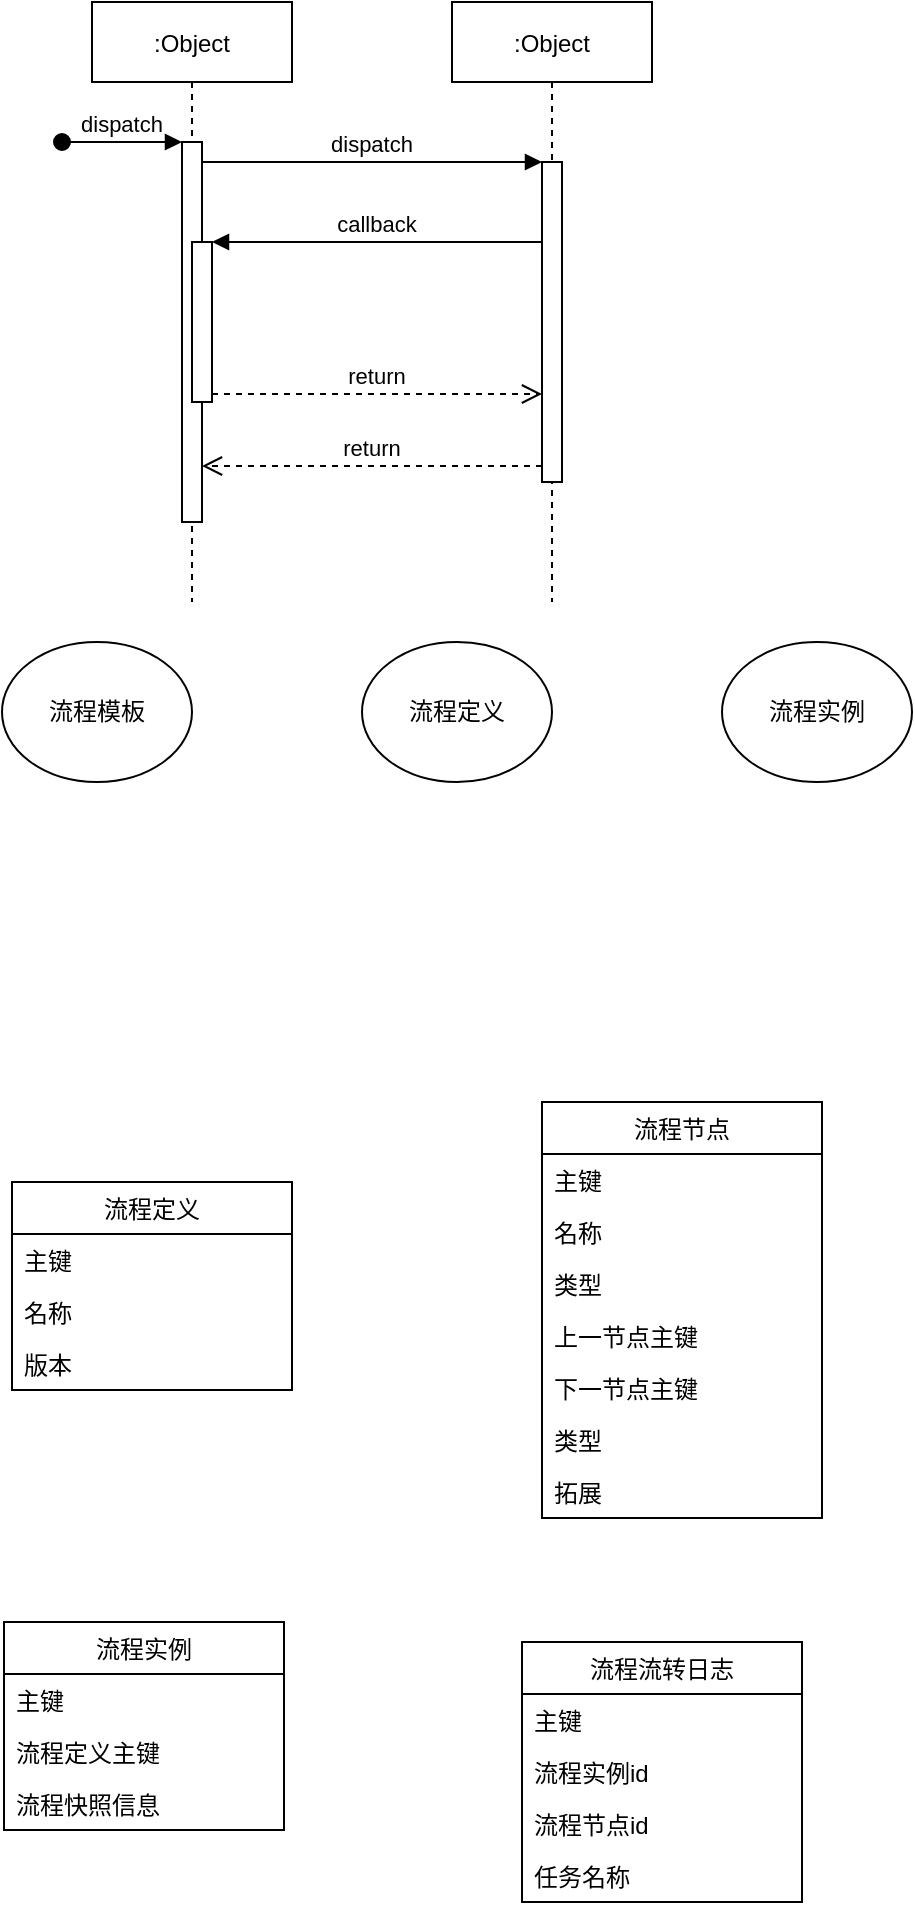 <mxfile version="20.2.3" type="github">
  <diagram id="kgpKYQtTHZ0yAKxKKP6v" name="Page-1">
    <mxGraphModel dx="2031" dy="1089" grid="1" gridSize="10" guides="1" tooltips="1" connect="1" arrows="1" fold="1" page="1" pageScale="1" pageWidth="850" pageHeight="1100" math="0" shadow="0">
      <root>
        <mxCell id="0" />
        <mxCell id="1" parent="0" />
        <mxCell id="3nuBFxr9cyL0pnOWT2aG-1" value=":Object" style="shape=umlLifeline;perimeter=lifelinePerimeter;container=1;collapsible=0;recursiveResize=0;rounded=0;shadow=0;strokeWidth=1;" parent="1" vertex="1">
          <mxGeometry x="155" y="160" width="100" height="300" as="geometry" />
        </mxCell>
        <mxCell id="3nuBFxr9cyL0pnOWT2aG-2" value="" style="points=[];perimeter=orthogonalPerimeter;rounded=0;shadow=0;strokeWidth=1;" parent="3nuBFxr9cyL0pnOWT2aG-1" vertex="1">
          <mxGeometry x="45" y="70" width="10" height="190" as="geometry" />
        </mxCell>
        <mxCell id="3nuBFxr9cyL0pnOWT2aG-3" value="dispatch" style="verticalAlign=bottom;startArrow=oval;endArrow=block;startSize=8;shadow=0;strokeWidth=1;" parent="3nuBFxr9cyL0pnOWT2aG-1" target="3nuBFxr9cyL0pnOWT2aG-2" edge="1">
          <mxGeometry relative="1" as="geometry">
            <mxPoint x="-15" y="70" as="sourcePoint" />
          </mxGeometry>
        </mxCell>
        <mxCell id="3nuBFxr9cyL0pnOWT2aG-4" value="" style="points=[];perimeter=orthogonalPerimeter;rounded=0;shadow=0;strokeWidth=1;" parent="3nuBFxr9cyL0pnOWT2aG-1" vertex="1">
          <mxGeometry x="50" y="120" width="10" height="80" as="geometry" />
        </mxCell>
        <mxCell id="3nuBFxr9cyL0pnOWT2aG-5" value=":Object" style="shape=umlLifeline;perimeter=lifelinePerimeter;container=1;collapsible=0;recursiveResize=0;rounded=0;shadow=0;strokeWidth=1;" parent="1" vertex="1">
          <mxGeometry x="335" y="160" width="100" height="300" as="geometry" />
        </mxCell>
        <mxCell id="3nuBFxr9cyL0pnOWT2aG-6" value="" style="points=[];perimeter=orthogonalPerimeter;rounded=0;shadow=0;strokeWidth=1;" parent="3nuBFxr9cyL0pnOWT2aG-5" vertex="1">
          <mxGeometry x="45" y="80" width="10" height="160" as="geometry" />
        </mxCell>
        <mxCell id="3nuBFxr9cyL0pnOWT2aG-7" value="return" style="verticalAlign=bottom;endArrow=open;dashed=1;endSize=8;exitX=0;exitY=0.95;shadow=0;strokeWidth=1;" parent="1" source="3nuBFxr9cyL0pnOWT2aG-6" target="3nuBFxr9cyL0pnOWT2aG-2" edge="1">
          <mxGeometry relative="1" as="geometry">
            <mxPoint x="310" y="316" as="targetPoint" />
          </mxGeometry>
        </mxCell>
        <mxCell id="3nuBFxr9cyL0pnOWT2aG-8" value="dispatch" style="verticalAlign=bottom;endArrow=block;entryX=0;entryY=0;shadow=0;strokeWidth=1;" parent="1" source="3nuBFxr9cyL0pnOWT2aG-2" target="3nuBFxr9cyL0pnOWT2aG-6" edge="1">
          <mxGeometry relative="1" as="geometry">
            <mxPoint x="310" y="240" as="sourcePoint" />
          </mxGeometry>
        </mxCell>
        <mxCell id="3nuBFxr9cyL0pnOWT2aG-9" value="callback" style="verticalAlign=bottom;endArrow=block;entryX=1;entryY=0;shadow=0;strokeWidth=1;" parent="1" source="3nuBFxr9cyL0pnOWT2aG-6" target="3nuBFxr9cyL0pnOWT2aG-4" edge="1">
          <mxGeometry relative="1" as="geometry">
            <mxPoint x="275" y="280" as="sourcePoint" />
          </mxGeometry>
        </mxCell>
        <mxCell id="3nuBFxr9cyL0pnOWT2aG-10" value="return" style="verticalAlign=bottom;endArrow=open;dashed=1;endSize=8;exitX=1;exitY=0.95;shadow=0;strokeWidth=1;" parent="1" source="3nuBFxr9cyL0pnOWT2aG-4" target="3nuBFxr9cyL0pnOWT2aG-6" edge="1">
          <mxGeometry relative="1" as="geometry">
            <mxPoint x="275" y="337" as="targetPoint" />
          </mxGeometry>
        </mxCell>
        <mxCell id="XxIILgXj8EMPHM-rxq7w-1" value="流程模板" style="ellipse;whiteSpace=wrap;html=1;" parent="1" vertex="1">
          <mxGeometry x="110" y="480" width="95" height="70" as="geometry" />
        </mxCell>
        <mxCell id="XxIILgXj8EMPHM-rxq7w-2" value="流程定义" style="ellipse;whiteSpace=wrap;html=1;" parent="1" vertex="1">
          <mxGeometry x="290" y="480" width="95" height="70" as="geometry" />
        </mxCell>
        <mxCell id="XxIILgXj8EMPHM-rxq7w-3" value="流程实例" style="ellipse;whiteSpace=wrap;html=1;" parent="1" vertex="1">
          <mxGeometry x="470" y="480" width="95" height="70" as="geometry" />
        </mxCell>
        <mxCell id="XxIILgXj8EMPHM-rxq7w-4" value="流程定义" style="swimlane;fontStyle=0;childLayout=stackLayout;horizontal=1;startSize=26;fillColor=none;horizontalStack=0;resizeParent=1;resizeParentMax=0;resizeLast=0;collapsible=1;marginBottom=0;" parent="1" vertex="1">
          <mxGeometry x="115" y="750" width="140" height="104" as="geometry" />
        </mxCell>
        <mxCell id="XxIILgXj8EMPHM-rxq7w-5" value="主键" style="text;strokeColor=none;fillColor=none;align=left;verticalAlign=top;spacingLeft=4;spacingRight=4;overflow=hidden;rotatable=0;points=[[0,0.5],[1,0.5]];portConstraint=eastwest;" parent="XxIILgXj8EMPHM-rxq7w-4" vertex="1">
          <mxGeometry y="26" width="140" height="26" as="geometry" />
        </mxCell>
        <mxCell id="XxIILgXj8EMPHM-rxq7w-9" value="名称" style="text;strokeColor=none;fillColor=none;align=left;verticalAlign=top;spacingLeft=4;spacingRight=4;overflow=hidden;rotatable=0;points=[[0,0.5],[1,0.5]];portConstraint=eastwest;" parent="XxIILgXj8EMPHM-rxq7w-4" vertex="1">
          <mxGeometry y="52" width="140" height="26" as="geometry" />
        </mxCell>
        <mxCell id="XxIILgXj8EMPHM-rxq7w-6" value="版本" style="text;strokeColor=none;fillColor=none;align=left;verticalAlign=top;spacingLeft=4;spacingRight=4;overflow=hidden;rotatable=0;points=[[0,0.5],[1,0.5]];portConstraint=eastwest;" parent="XxIILgXj8EMPHM-rxq7w-4" vertex="1">
          <mxGeometry y="78" width="140" height="26" as="geometry" />
        </mxCell>
        <mxCell id="XxIILgXj8EMPHM-rxq7w-10" value="流程节点" style="swimlane;fontStyle=0;childLayout=stackLayout;horizontal=1;startSize=26;fillColor=none;horizontalStack=0;resizeParent=1;resizeParentMax=0;resizeLast=0;collapsible=1;marginBottom=0;" parent="1" vertex="1">
          <mxGeometry x="380" y="710" width="140" height="208" as="geometry" />
        </mxCell>
        <mxCell id="XxIILgXj8EMPHM-rxq7w-11" value="主键" style="text;strokeColor=none;fillColor=none;align=left;verticalAlign=top;spacingLeft=4;spacingRight=4;overflow=hidden;rotatable=0;points=[[0,0.5],[1,0.5]];portConstraint=eastwest;" parent="XxIILgXj8EMPHM-rxq7w-10" vertex="1">
          <mxGeometry y="26" width="140" height="26" as="geometry" />
        </mxCell>
        <mxCell id="XxIILgXj8EMPHM-rxq7w-12" value="名称" style="text;strokeColor=none;fillColor=none;align=left;verticalAlign=top;spacingLeft=4;spacingRight=4;overflow=hidden;rotatable=0;points=[[0,0.5],[1,0.5]];portConstraint=eastwest;" parent="XxIILgXj8EMPHM-rxq7w-10" vertex="1">
          <mxGeometry y="52" width="140" height="26" as="geometry" />
        </mxCell>
        <mxCell id="XxIILgXj8EMPHM-rxq7w-13" value="类型" style="text;strokeColor=none;fillColor=none;align=left;verticalAlign=top;spacingLeft=4;spacingRight=4;overflow=hidden;rotatable=0;points=[[0,0.5],[1,0.5]];portConstraint=eastwest;" parent="XxIILgXj8EMPHM-rxq7w-10" vertex="1">
          <mxGeometry y="78" width="140" height="26" as="geometry" />
        </mxCell>
        <mxCell id="XxIILgXj8EMPHM-rxq7w-14" value="上一节点主键" style="text;strokeColor=none;fillColor=none;align=left;verticalAlign=top;spacingLeft=4;spacingRight=4;overflow=hidden;rotatable=0;points=[[0,0.5],[1,0.5]];portConstraint=eastwest;" parent="XxIILgXj8EMPHM-rxq7w-10" vertex="1">
          <mxGeometry y="104" width="140" height="26" as="geometry" />
        </mxCell>
        <mxCell id="XxIILgXj8EMPHM-rxq7w-15" value="下一节点主键" style="text;strokeColor=none;fillColor=none;align=left;verticalAlign=top;spacingLeft=4;spacingRight=4;overflow=hidden;rotatable=0;points=[[0,0.5],[1,0.5]];portConstraint=eastwest;" parent="XxIILgXj8EMPHM-rxq7w-10" vertex="1">
          <mxGeometry y="130" width="140" height="26" as="geometry" />
        </mxCell>
        <mxCell id="XxIILgXj8EMPHM-rxq7w-16" value="类型" style="text;strokeColor=none;fillColor=none;align=left;verticalAlign=top;spacingLeft=4;spacingRight=4;overflow=hidden;rotatable=0;points=[[0,0.5],[1,0.5]];portConstraint=eastwest;" parent="XxIILgXj8EMPHM-rxq7w-10" vertex="1">
          <mxGeometry y="156" width="140" height="26" as="geometry" />
        </mxCell>
        <mxCell id="XxIILgXj8EMPHM-rxq7w-46" value="拓展" style="text;strokeColor=none;fillColor=none;align=left;verticalAlign=top;spacingLeft=4;spacingRight=4;overflow=hidden;rotatable=0;points=[[0,0.5],[1,0.5]];portConstraint=eastwest;" parent="XxIILgXj8EMPHM-rxq7w-10" vertex="1">
          <mxGeometry y="182" width="140" height="26" as="geometry" />
        </mxCell>
        <mxCell id="XxIILgXj8EMPHM-rxq7w-47" value="流程实例" style="swimlane;fontStyle=0;childLayout=stackLayout;horizontal=1;startSize=26;fillColor=none;horizontalStack=0;resizeParent=1;resizeParentMax=0;resizeLast=0;collapsible=1;marginBottom=0;" parent="1" vertex="1">
          <mxGeometry x="111" y="970" width="140" height="104" as="geometry" />
        </mxCell>
        <mxCell id="XxIILgXj8EMPHM-rxq7w-48" value="主键" style="text;strokeColor=none;fillColor=none;align=left;verticalAlign=top;spacingLeft=4;spacingRight=4;overflow=hidden;rotatable=0;points=[[0,0.5],[1,0.5]];portConstraint=eastwest;" parent="XxIILgXj8EMPHM-rxq7w-47" vertex="1">
          <mxGeometry y="26" width="140" height="26" as="geometry" />
        </mxCell>
        <mxCell id="XxIILgXj8EMPHM-rxq7w-49" value="流程定义主键" style="text;strokeColor=none;fillColor=none;align=left;verticalAlign=top;spacingLeft=4;spacingRight=4;overflow=hidden;rotatable=0;points=[[0,0.5],[1,0.5]];portConstraint=eastwest;" parent="XxIILgXj8EMPHM-rxq7w-47" vertex="1">
          <mxGeometry y="52" width="140" height="26" as="geometry" />
        </mxCell>
        <mxCell id="XxIILgXj8EMPHM-rxq7w-50" value="流程快照信息" style="text;strokeColor=none;fillColor=none;align=left;verticalAlign=top;spacingLeft=4;spacingRight=4;overflow=hidden;rotatable=0;points=[[0,0.5],[1,0.5]];portConstraint=eastwest;" parent="XxIILgXj8EMPHM-rxq7w-47" vertex="1">
          <mxGeometry y="78" width="140" height="26" as="geometry" />
        </mxCell>
        <mxCell id="XxIILgXj8EMPHM-rxq7w-51" value="流程流转日志" style="swimlane;fontStyle=0;childLayout=stackLayout;horizontal=1;startSize=26;fillColor=none;horizontalStack=0;resizeParent=1;resizeParentMax=0;resizeLast=0;collapsible=1;marginBottom=0;" parent="1" vertex="1">
          <mxGeometry x="370" y="980" width="140" height="130" as="geometry" />
        </mxCell>
        <mxCell id="XxIILgXj8EMPHM-rxq7w-52" value="主键" style="text;strokeColor=none;fillColor=none;align=left;verticalAlign=top;spacingLeft=4;spacingRight=4;overflow=hidden;rotatable=0;points=[[0,0.5],[1,0.5]];portConstraint=eastwest;" parent="XxIILgXj8EMPHM-rxq7w-51" vertex="1">
          <mxGeometry y="26" width="140" height="26" as="geometry" />
        </mxCell>
        <mxCell id="XxIILgXj8EMPHM-rxq7w-53" value="流程实例id" style="text;strokeColor=none;fillColor=none;align=left;verticalAlign=top;spacingLeft=4;spacingRight=4;overflow=hidden;rotatable=0;points=[[0,0.5],[1,0.5]];portConstraint=eastwest;" parent="XxIILgXj8EMPHM-rxq7w-51" vertex="1">
          <mxGeometry y="52" width="140" height="26" as="geometry" />
        </mxCell>
        <mxCell id="XxIILgXj8EMPHM-rxq7w-54" value="流程节点id" style="text;strokeColor=none;fillColor=none;align=left;verticalAlign=top;spacingLeft=4;spacingRight=4;overflow=hidden;rotatable=0;points=[[0,0.5],[1,0.5]];portConstraint=eastwest;" parent="XxIILgXj8EMPHM-rxq7w-51" vertex="1">
          <mxGeometry y="78" width="140" height="26" as="geometry" />
        </mxCell>
        <mxCell id="KGxz43vTiqxbsNh0vq-f-1" value="任务名称" style="text;strokeColor=none;fillColor=none;align=left;verticalAlign=top;spacingLeft=4;spacingRight=4;overflow=hidden;rotatable=0;points=[[0,0.5],[1,0.5]];portConstraint=eastwest;" vertex="1" parent="XxIILgXj8EMPHM-rxq7w-51">
          <mxGeometry y="104" width="140" height="26" as="geometry" />
        </mxCell>
      </root>
    </mxGraphModel>
  </diagram>
</mxfile>
